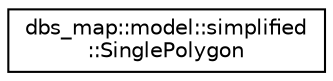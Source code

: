 digraph "Graphical Class Hierarchy"
{
 // LATEX_PDF_SIZE
  edge [fontname="Helvetica",fontsize="10",labelfontname="Helvetica",labelfontsize="10"];
  node [fontname="Helvetica",fontsize="10",shape=record];
  rankdir="LR";
  Node0 [label="dbs_map::model::simplified\l::SinglePolygon",height=0.2,width=0.4,color="black", fillcolor="white", style="filled",URL="$structdbs__map_1_1model_1_1simplified_1_1SinglePolygon.html",tooltip="Data structure representing a single polygon geometry for a specific type of object."];
}
